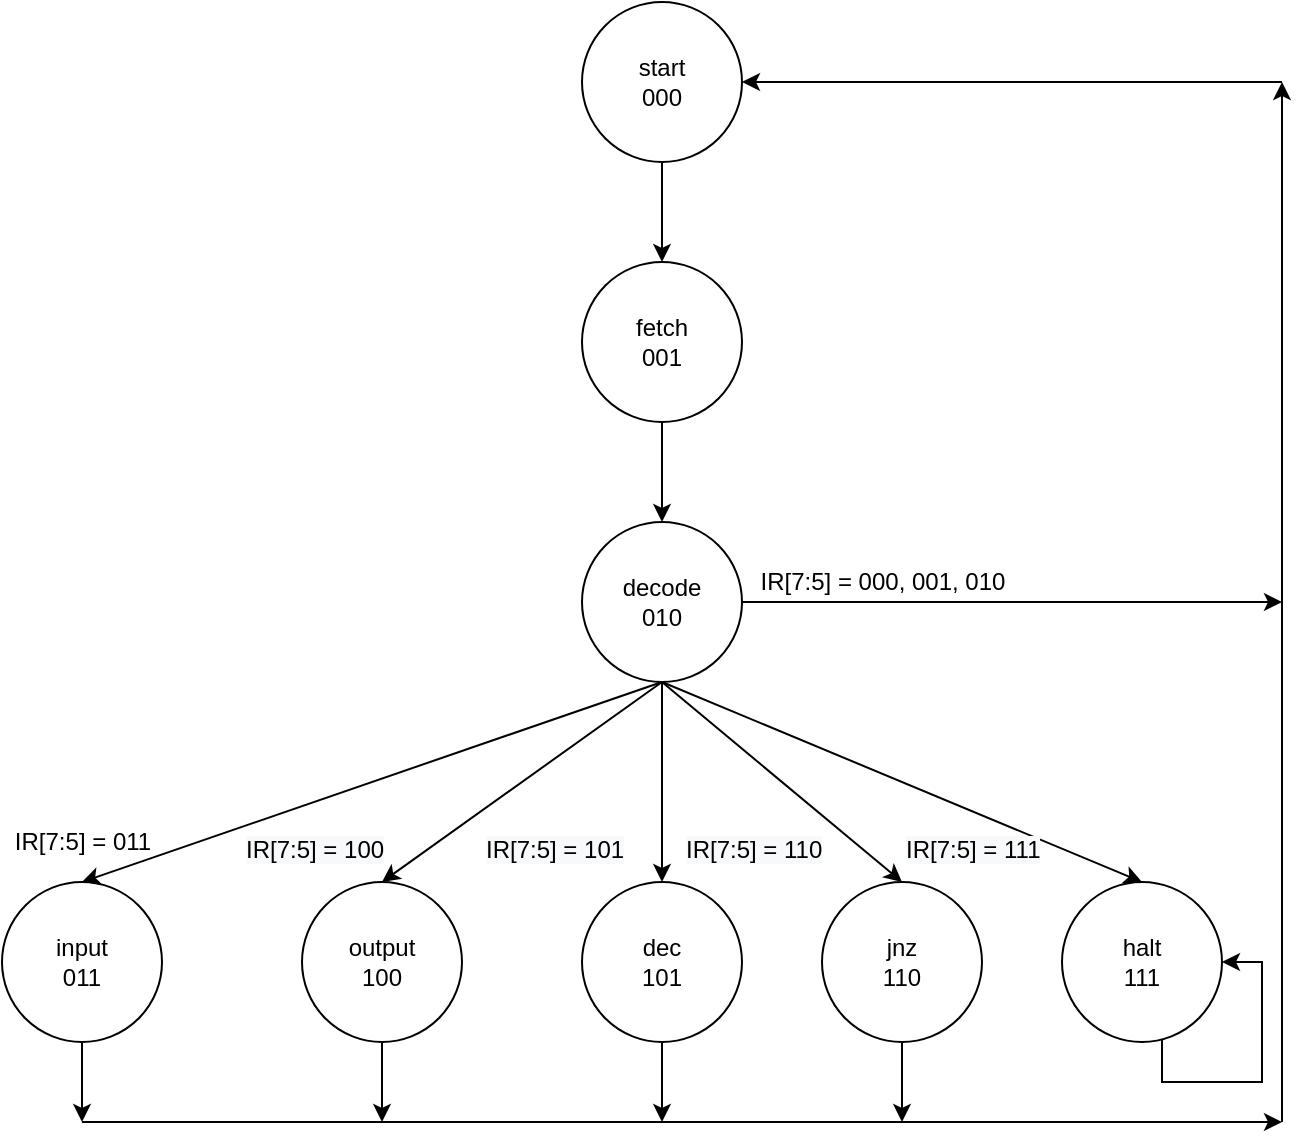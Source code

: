 <mxfile version="13.7.5" type="device"><diagram name="Page-1" id="7e0a89b8-554c-2b80-1dc8-d5c74ca68de4"><mxGraphModel dx="1202" dy="491" grid="1" gridSize="10" guides="1" tooltips="1" connect="1" arrows="1" fold="1" page="1" pageScale="1" pageWidth="1100" pageHeight="850" background="#ffffff" math="0" shadow="0"><root><mxCell id="0"/><mxCell id="1" parent="0"/><mxCell id="J10HP8LboIjIIKJq2Jym-10" style="edgeStyle=orthogonalEdgeStyle;rounded=0;orthogonalLoop=1;jettySize=auto;html=1;entryX=0.5;entryY=0;entryDx=0;entryDy=0;" edge="1" parent="1" source="J10HP8LboIjIIKJq2Jym-2" target="J10HP8LboIjIIKJq2Jym-3"><mxGeometry relative="1" as="geometry"/></mxCell><mxCell id="J10HP8LboIjIIKJq2Jym-2" value="start&lt;br&gt;000" style="ellipse;whiteSpace=wrap;html=1;aspect=fixed;" vertex="1" parent="1"><mxGeometry x="410" y="40" width="80" height="80" as="geometry"/></mxCell><mxCell id="J10HP8LboIjIIKJq2Jym-11" style="edgeStyle=orthogonalEdgeStyle;rounded=0;orthogonalLoop=1;jettySize=auto;html=1;entryX=0.5;entryY=0;entryDx=0;entryDy=0;" edge="1" parent="1" source="J10HP8LboIjIIKJq2Jym-3" target="J10HP8LboIjIIKJq2Jym-4"><mxGeometry relative="1" as="geometry"/></mxCell><mxCell id="J10HP8LboIjIIKJq2Jym-3" value="fetch&lt;br&gt;001" style="ellipse;whiteSpace=wrap;html=1;aspect=fixed;" vertex="1" parent="1"><mxGeometry x="410" y="170" width="80" height="80" as="geometry"/></mxCell><mxCell id="J10HP8LboIjIIKJq2Jym-4" value="decode&lt;br&gt;010" style="ellipse;whiteSpace=wrap;html=1;aspect=fixed;" vertex="1" parent="1"><mxGeometry x="410" y="300" width="80" height="80" as="geometry"/></mxCell><mxCell id="J10HP8LboIjIIKJq2Jym-22" style="edgeStyle=orthogonalEdgeStyle;rounded=0;orthogonalLoop=1;jettySize=auto;html=1;" edge="1" parent="1" source="J10HP8LboIjIIKJq2Jym-5"><mxGeometry relative="1" as="geometry"><mxPoint x="160" y="600" as="targetPoint"/></mxGeometry></mxCell><mxCell id="J10HP8LboIjIIKJq2Jym-5" value="input&lt;br&gt;011" style="ellipse;whiteSpace=wrap;html=1;aspect=fixed;" vertex="1" parent="1"><mxGeometry x="120" y="480" width="80" height="80" as="geometry"/></mxCell><mxCell id="J10HP8LboIjIIKJq2Jym-23" style="edgeStyle=orthogonalEdgeStyle;rounded=0;orthogonalLoop=1;jettySize=auto;html=1;" edge="1" parent="1" source="J10HP8LboIjIIKJq2Jym-6"><mxGeometry relative="1" as="geometry"><mxPoint x="310" y="600" as="targetPoint"/></mxGeometry></mxCell><mxCell id="J10HP8LboIjIIKJq2Jym-6" value="output&lt;br&gt;100" style="ellipse;whiteSpace=wrap;html=1;aspect=fixed;" vertex="1" parent="1"><mxGeometry x="270" y="480" width="80" height="80" as="geometry"/></mxCell><mxCell id="J10HP8LboIjIIKJq2Jym-24" style="edgeStyle=orthogonalEdgeStyle;rounded=0;orthogonalLoop=1;jettySize=auto;html=1;" edge="1" parent="1" source="J10HP8LboIjIIKJq2Jym-7"><mxGeometry relative="1" as="geometry"><mxPoint x="450" y="600" as="targetPoint"/></mxGeometry></mxCell><mxCell id="J10HP8LboIjIIKJq2Jym-7" value="dec&lt;br&gt;101" style="ellipse;whiteSpace=wrap;html=1;aspect=fixed;" vertex="1" parent="1"><mxGeometry x="410" y="480" width="80" height="80" as="geometry"/></mxCell><mxCell id="J10HP8LboIjIIKJq2Jym-25" style="edgeStyle=orthogonalEdgeStyle;rounded=0;orthogonalLoop=1;jettySize=auto;html=1;" edge="1" parent="1" source="J10HP8LboIjIIKJq2Jym-8"><mxGeometry relative="1" as="geometry"><mxPoint x="570" y="600" as="targetPoint"/></mxGeometry></mxCell><mxCell id="J10HP8LboIjIIKJq2Jym-8" value="jnz&lt;br&gt;110" style="ellipse;whiteSpace=wrap;html=1;aspect=fixed;" vertex="1" parent="1"><mxGeometry x="530" y="480" width="80" height="80" as="geometry"/></mxCell><mxCell id="J10HP8LboIjIIKJq2Jym-26" style="edgeStyle=orthogonalEdgeStyle;rounded=0;orthogonalLoop=1;jettySize=auto;html=1;entryX=1;entryY=0.5;entryDx=0;entryDy=0;" edge="1" parent="1" source="J10HP8LboIjIIKJq2Jym-9" target="J10HP8LboIjIIKJq2Jym-9"><mxGeometry relative="1" as="geometry"><mxPoint x="700" y="600" as="targetPoint"/><Array as="points"><mxPoint x="700" y="580"/><mxPoint x="750" y="580"/><mxPoint x="750" y="520"/></Array></mxGeometry></mxCell><mxCell id="J10HP8LboIjIIKJq2Jym-9" value="halt&lt;br&gt;111" style="ellipse;whiteSpace=wrap;html=1;aspect=fixed;" vertex="1" parent="1"><mxGeometry x="650" y="480" width="80" height="80" as="geometry"/></mxCell><mxCell id="J10HP8LboIjIIKJq2Jym-12" value="" style="endArrow=classic;html=1;entryX=0.5;entryY=0;entryDx=0;entryDy=0;exitX=0.5;exitY=1;exitDx=0;exitDy=0;" edge="1" parent="1" source="J10HP8LboIjIIKJq2Jym-4" target="J10HP8LboIjIIKJq2Jym-5"><mxGeometry width="50" height="50" relative="1" as="geometry"><mxPoint x="500" y="380" as="sourcePoint"/><mxPoint x="550" y="330" as="targetPoint"/></mxGeometry></mxCell><mxCell id="J10HP8LboIjIIKJq2Jym-13" value="" style="endArrow=classic;html=1;exitX=0.5;exitY=1;exitDx=0;exitDy=0;entryX=0.5;entryY=0;entryDx=0;entryDy=0;" edge="1" parent="1" source="J10HP8LboIjIIKJq2Jym-4" target="J10HP8LboIjIIKJq2Jym-6"><mxGeometry width="50" height="50" relative="1" as="geometry"><mxPoint x="500" y="380" as="sourcePoint"/><mxPoint x="550" y="330" as="targetPoint"/></mxGeometry></mxCell><mxCell id="J10HP8LboIjIIKJq2Jym-14" value="" style="endArrow=classic;html=1;exitX=0.5;exitY=1;exitDx=0;exitDy=0;entryX=0.5;entryY=0;entryDx=0;entryDy=0;" edge="1" parent="1" source="J10HP8LboIjIIKJq2Jym-4" target="J10HP8LboIjIIKJq2Jym-7"><mxGeometry width="50" height="50" relative="1" as="geometry"><mxPoint x="460" y="390" as="sourcePoint"/><mxPoint x="320" y="490" as="targetPoint"/></mxGeometry></mxCell><mxCell id="J10HP8LboIjIIKJq2Jym-15" value="" style="endArrow=classic;html=1;entryX=0.5;entryY=0;entryDx=0;entryDy=0;" edge="1" parent="1" target="J10HP8LboIjIIKJq2Jym-8"><mxGeometry width="50" height="50" relative="1" as="geometry"><mxPoint x="450" y="380" as="sourcePoint"/><mxPoint x="320" y="490" as="targetPoint"/></mxGeometry></mxCell><mxCell id="J10HP8LboIjIIKJq2Jym-16" value="" style="endArrow=classic;html=1;entryX=0.5;entryY=0;entryDx=0;entryDy=0;" edge="1" parent="1" target="J10HP8LboIjIIKJq2Jym-9"><mxGeometry width="50" height="50" relative="1" as="geometry"><mxPoint x="450" y="380" as="sourcePoint"/><mxPoint x="570" y="480" as="targetPoint"/></mxGeometry></mxCell><mxCell id="J10HP8LboIjIIKJq2Jym-20" value="&lt;span style=&quot;color: rgba(0 , 0 , 0 , 0) ; font-family: monospace ; font-size: 0px&quot;&gt;%3CmxGraphModel%3E%3Croot%3E%3CmxCell%20id%3D%220%22%2F%3E%3CmxCell%20id%3D%221%22%20parent%3D%220%22%2F%3E%3CmxCell%20id%3D%222%22%20value%3D%22%26lt%3Bspan%20style%3D%26quot%3Bcolor%3A%20rgb(0%20%2C%200%20%2C%200)%20%3B%20font-family%3A%20%26amp%3B%2334%3Bhelvetica%26amp%3B%2334%3B%20%3B%20font-size%3A%2012px%20%3B%20font-style%3A%20normal%20%3B%20font-weight%3A%20400%20%3B%20letter-spacing%3A%20normal%20%3B%20text-align%3A%20center%20%3B%20text-indent%3A%200px%20%3B%20text-transform%3A%20none%20%3B%20word-spacing%3A%200px%20%3B%20background-color%3A%20rgb(248%20%2C%20249%20%2C%20250)%20%3B%20display%3A%20inline%20%3B%20float%3A%20none%26quot%3B%26gt%3BIR%5B7%3A5%5D%20%3D%20101%26lt%3B%2Fspan%26gt%3B%22%20style%3D%22text%3BwhiteSpace%3Dwrap%3Bhtml%3D1%3B%22%20vertex%3D%221%22%20parent%3D%221%22%3E%3CmxGeometry%20x%3D%22360%22%20y%3D%22450%22%20width%3D%2290%22%20height%3D%2230%22%20as%3D%22geometry%22%2F%3E%3C%2FmxCell%3E%3C%2Froot%3E%3C%2FmxGraphModel%3E&lt;/span&gt;" style="text;html=1;align=center;verticalAlign=middle;resizable=0;points=[];autosize=1;" vertex="1" parent="1"><mxGeometry x="515" y="460" width="20" height="20" as="geometry"/></mxCell><mxCell id="J10HP8LboIjIIKJq2Jym-27" value="" style="endArrow=classic;html=1;" edge="1" parent="1"><mxGeometry width="50" height="50" relative="1" as="geometry"><mxPoint x="160" y="600" as="sourcePoint"/><mxPoint x="760" y="600" as="targetPoint"/></mxGeometry></mxCell><mxCell id="J10HP8LboIjIIKJq2Jym-28" value="" style="endArrow=classic;html=1;" edge="1" parent="1"><mxGeometry width="50" height="50" relative="1" as="geometry"><mxPoint x="760" y="600" as="sourcePoint"/><mxPoint x="760" y="80" as="targetPoint"/></mxGeometry></mxCell><mxCell id="J10HP8LboIjIIKJq2Jym-29" value="" style="endArrow=classic;html=1;entryX=1;entryY=0.5;entryDx=0;entryDy=0;" edge="1" parent="1" target="J10HP8LboIjIIKJq2Jym-2"><mxGeometry width="50" height="50" relative="1" as="geometry"><mxPoint x="760" y="80" as="sourcePoint"/><mxPoint x="550" y="100" as="targetPoint"/></mxGeometry></mxCell><mxCell id="J10HP8LboIjIIKJq2Jym-30" value="" style="endArrow=classic;html=1;exitX=1;exitY=0.5;exitDx=0;exitDy=0;" edge="1" parent="1" source="J10HP8LboIjIIKJq2Jym-4"><mxGeometry width="50" height="50" relative="1" as="geometry"><mxPoint x="460" y="390" as="sourcePoint"/><mxPoint x="760" y="340" as="targetPoint"/></mxGeometry></mxCell><mxCell id="J10HP8LboIjIIKJq2Jym-31" value="IR[7:5] = 000, 001, 010" style="text;html=1;align=center;verticalAlign=middle;resizable=0;points=[];autosize=1;" vertex="1" parent="1"><mxGeometry x="490" y="320" width="140" height="20" as="geometry"/></mxCell><mxCell id="J10HP8LboIjIIKJq2Jym-32" value="IR[7:5] = 011" style="text;html=1;align=center;verticalAlign=middle;resizable=0;points=[];autosize=1;" vertex="1" parent="1"><mxGeometry x="120" y="450" width="80" height="20" as="geometry"/></mxCell><mxCell id="J10HP8LboIjIIKJq2Jym-34" value="&lt;span style=&quot;color: rgb(0 , 0 , 0) ; font-family: &amp;#34;helvetica&amp;#34; ; font-size: 12px ; font-style: normal ; font-weight: 400 ; letter-spacing: normal ; text-align: center ; text-indent: 0px ; text-transform: none ; word-spacing: 0px ; background-color: rgb(248 , 249 , 250) ; display: inline ; float: none&quot;&gt;IR[7:5] = 100&lt;/span&gt;" style="text;whiteSpace=wrap;html=1;" vertex="1" parent="1"><mxGeometry x="240" y="450" width="90" height="30" as="geometry"/></mxCell><mxCell id="J10HP8LboIjIIKJq2Jym-37" value="&lt;span style=&quot;color: rgb(0 , 0 , 0) ; font-family: &amp;#34;helvetica&amp;#34; ; font-size: 12px ; font-style: normal ; font-weight: 400 ; letter-spacing: normal ; text-align: center ; text-indent: 0px ; text-transform: none ; word-spacing: 0px ; background-color: rgb(248 , 249 , 250) ; display: inline ; float: none&quot;&gt;IR[7:5] = 101&lt;/span&gt;" style="text;whiteSpace=wrap;html=1;" vertex="1" parent="1"><mxGeometry x="360" y="450" width="90" height="30" as="geometry"/></mxCell><mxCell id="J10HP8LboIjIIKJq2Jym-38" value="&lt;span style=&quot;color: rgb(0 , 0 , 0) ; font-family: &amp;#34;helvetica&amp;#34; ; font-size: 12px ; font-style: normal ; font-weight: 400 ; letter-spacing: normal ; text-align: center ; text-indent: 0px ; text-transform: none ; word-spacing: 0px ; background-color: rgb(248 , 249 , 250) ; display: inline ; float: none&quot;&gt;IR[7:5] = 110&lt;/span&gt;" style="text;whiteSpace=wrap;html=1;" vertex="1" parent="1"><mxGeometry x="460" y="450" width="90" height="30" as="geometry"/></mxCell><mxCell id="J10HP8LboIjIIKJq2Jym-39" value="&lt;span style=&quot;color: rgb(0 , 0 , 0) ; font-family: &amp;#34;helvetica&amp;#34; ; font-size: 12px ; font-style: normal ; font-weight: 400 ; letter-spacing: normal ; text-align: center ; text-indent: 0px ; text-transform: none ; word-spacing: 0px ; background-color: rgb(248 , 249 , 250) ; display: inline ; float: none&quot;&gt;IR[7:5] = 111&lt;/span&gt;" style="text;whiteSpace=wrap;html=1;" vertex="1" parent="1"><mxGeometry x="570" y="450" width="90" height="30" as="geometry"/></mxCell></root></mxGraphModel></diagram></mxfile>